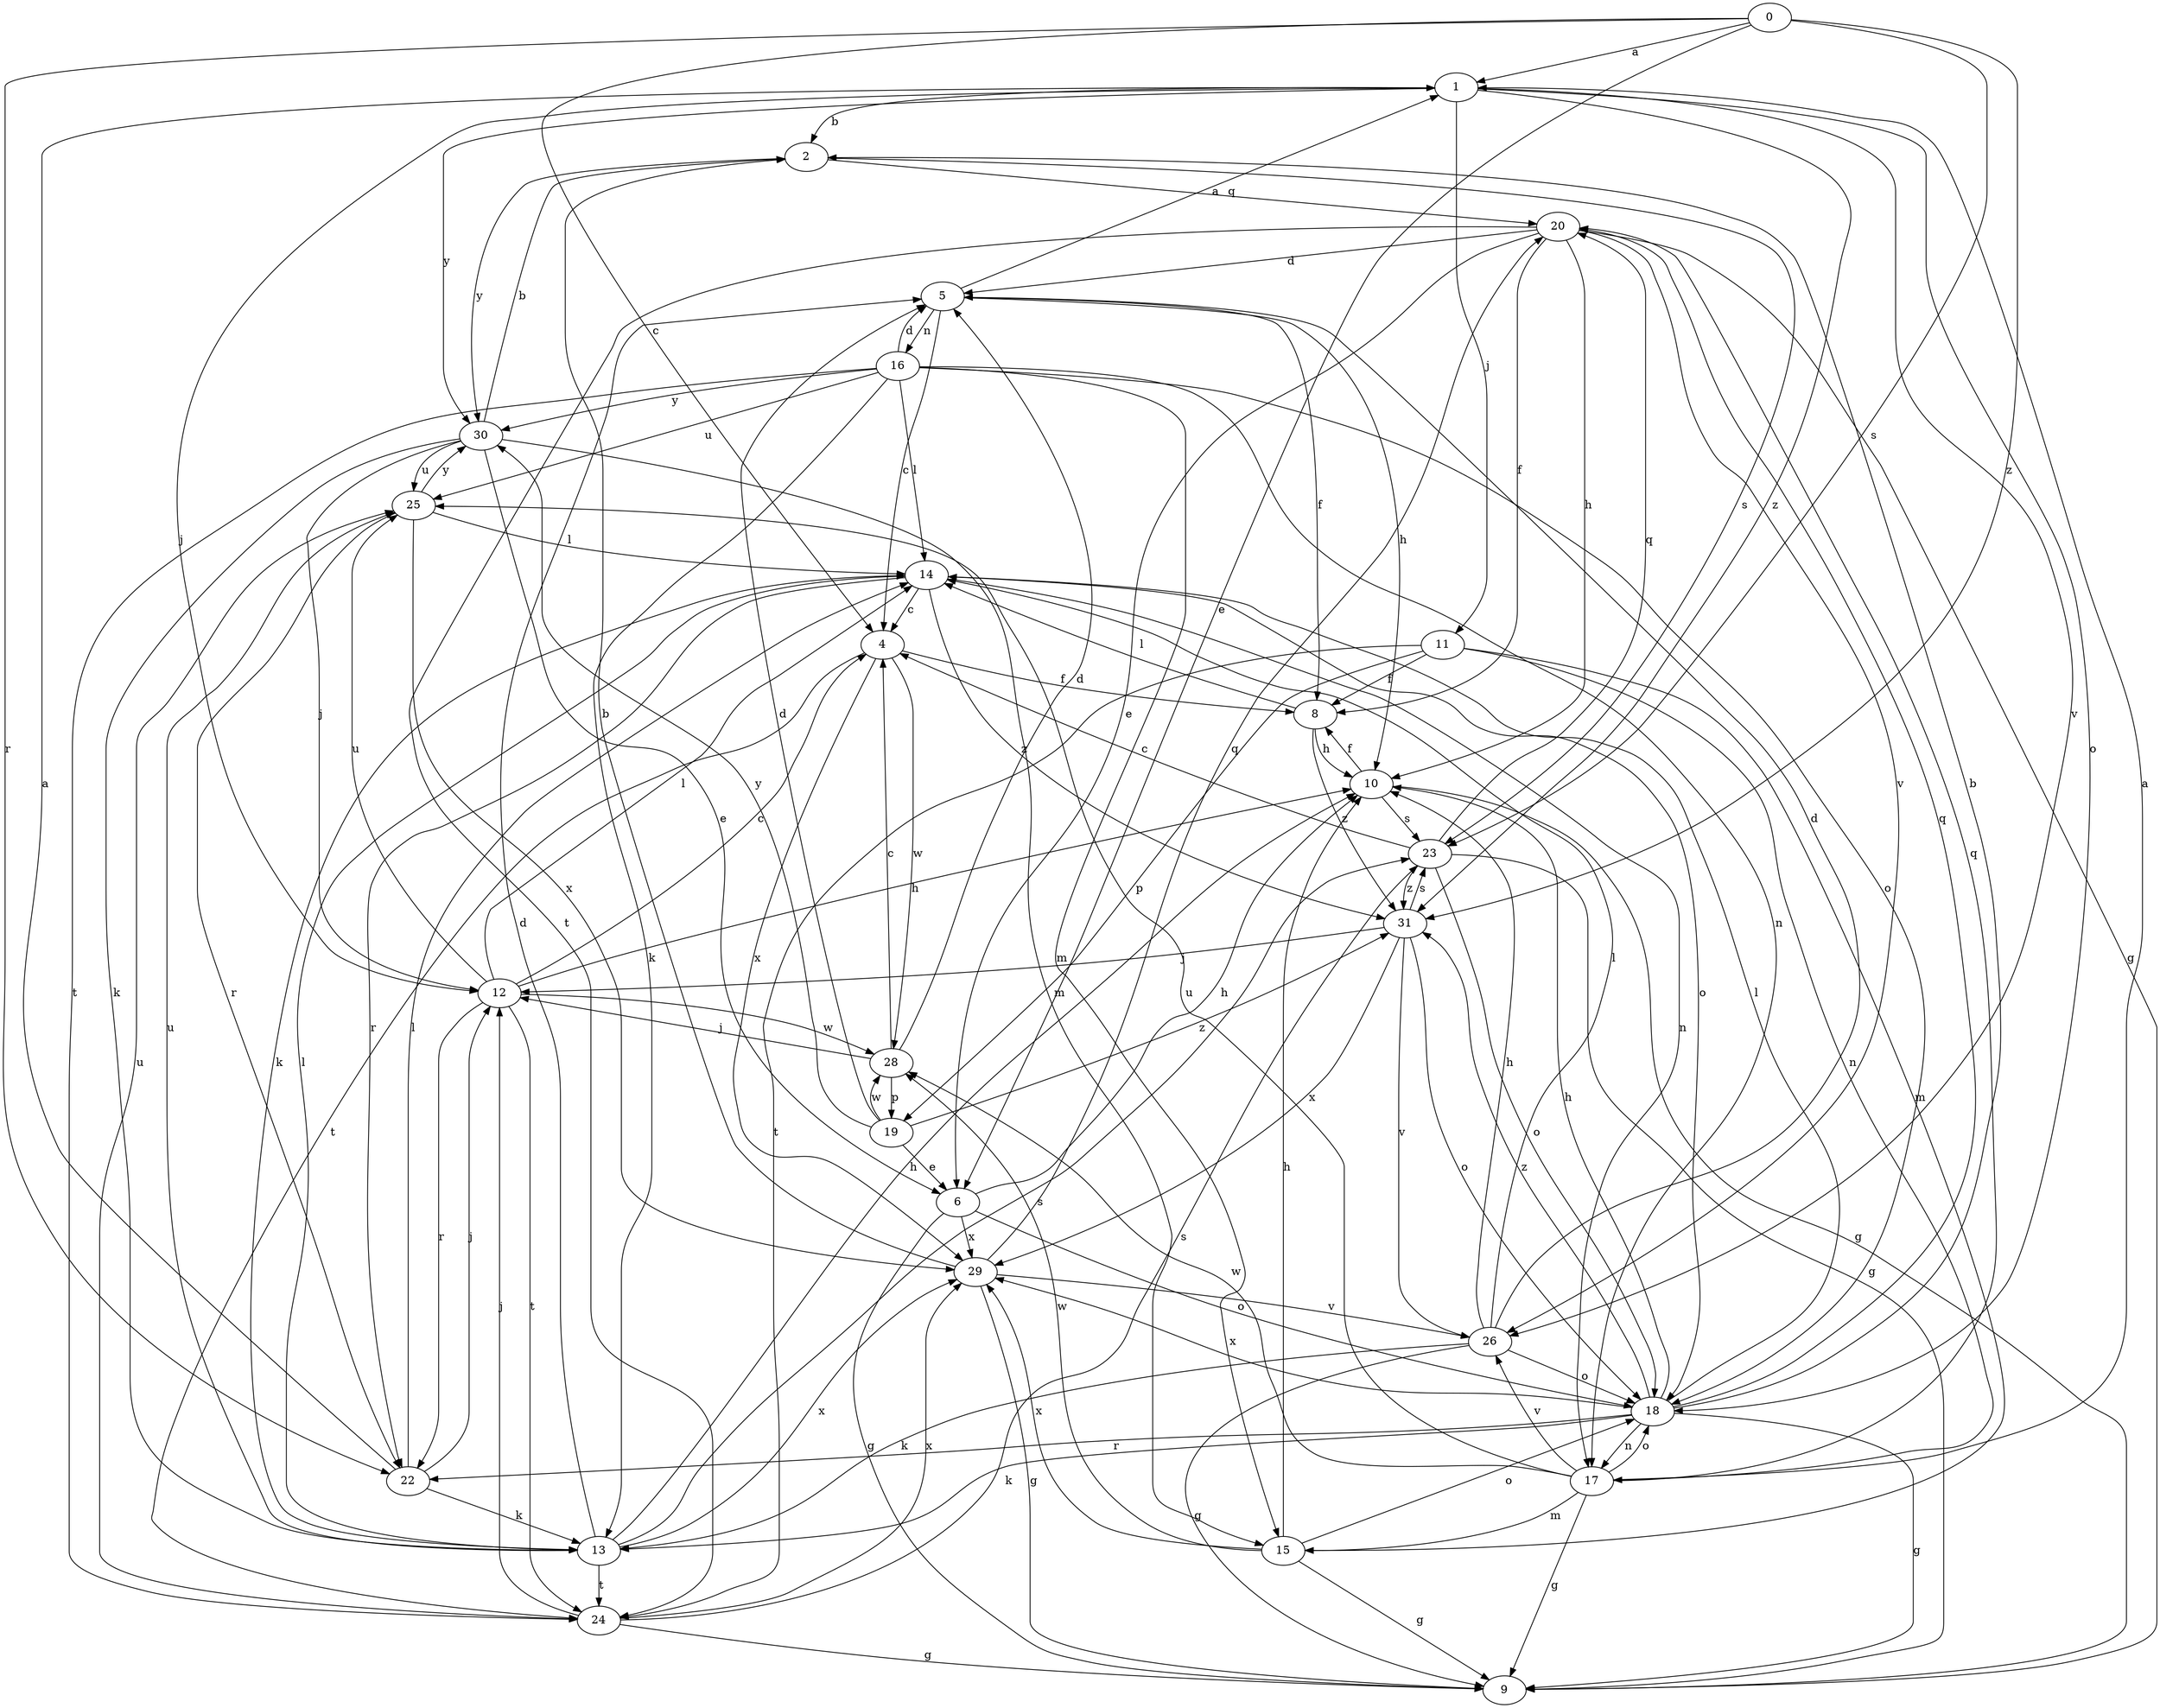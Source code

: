 strict digraph  {
0;
1;
2;
4;
5;
6;
8;
9;
10;
11;
12;
13;
14;
15;
16;
17;
18;
19;
20;
22;
23;
24;
25;
26;
28;
29;
30;
31;
0 -> 1  [label=a];
0 -> 4  [label=c];
0 -> 6  [label=e];
0 -> 22  [label=r];
0 -> 23  [label=s];
0 -> 31  [label=z];
1 -> 2  [label=b];
1 -> 11  [label=j];
1 -> 12  [label=j];
1 -> 18  [label=o];
1 -> 26  [label=v];
1 -> 30  [label=y];
1 -> 31  [label=z];
2 -> 20  [label=q];
2 -> 23  [label=s];
2 -> 30  [label=y];
4 -> 8  [label=f];
4 -> 24  [label=t];
4 -> 28  [label=w];
4 -> 29  [label=x];
5 -> 1  [label=a];
5 -> 4  [label=c];
5 -> 8  [label=f];
5 -> 10  [label=h];
5 -> 16  [label=n];
6 -> 9  [label=g];
6 -> 10  [label=h];
6 -> 18  [label=o];
6 -> 29  [label=x];
8 -> 10  [label=h];
8 -> 14  [label=l];
8 -> 31  [label=z];
10 -> 8  [label=f];
10 -> 9  [label=g];
10 -> 23  [label=s];
11 -> 8  [label=f];
11 -> 15  [label=m];
11 -> 17  [label=n];
11 -> 19  [label=p];
11 -> 24  [label=t];
12 -> 4  [label=c];
12 -> 10  [label=h];
12 -> 14  [label=l];
12 -> 22  [label=r];
12 -> 24  [label=t];
12 -> 25  [label=u];
12 -> 28  [label=w];
13 -> 5  [label=d];
13 -> 10  [label=h];
13 -> 14  [label=l];
13 -> 23  [label=s];
13 -> 24  [label=t];
13 -> 25  [label=u];
13 -> 29  [label=x];
14 -> 4  [label=c];
14 -> 13  [label=k];
14 -> 17  [label=n];
14 -> 18  [label=o];
14 -> 22  [label=r];
14 -> 31  [label=z];
15 -> 9  [label=g];
15 -> 10  [label=h];
15 -> 18  [label=o];
15 -> 28  [label=w];
15 -> 29  [label=x];
16 -> 5  [label=d];
16 -> 13  [label=k];
16 -> 14  [label=l];
16 -> 15  [label=m];
16 -> 17  [label=n];
16 -> 18  [label=o];
16 -> 24  [label=t];
16 -> 25  [label=u];
16 -> 30  [label=y];
17 -> 1  [label=a];
17 -> 9  [label=g];
17 -> 15  [label=m];
17 -> 18  [label=o];
17 -> 20  [label=q];
17 -> 25  [label=u];
17 -> 26  [label=v];
17 -> 28  [label=w];
18 -> 2  [label=b];
18 -> 9  [label=g];
18 -> 10  [label=h];
18 -> 13  [label=k];
18 -> 14  [label=l];
18 -> 17  [label=n];
18 -> 20  [label=q];
18 -> 22  [label=r];
18 -> 29  [label=x];
18 -> 31  [label=z];
19 -> 5  [label=d];
19 -> 6  [label=e];
19 -> 28  [label=w];
19 -> 30  [label=y];
19 -> 31  [label=z];
20 -> 5  [label=d];
20 -> 6  [label=e];
20 -> 8  [label=f];
20 -> 9  [label=g];
20 -> 10  [label=h];
20 -> 24  [label=t];
20 -> 26  [label=v];
22 -> 1  [label=a];
22 -> 12  [label=j];
22 -> 13  [label=k];
22 -> 14  [label=l];
23 -> 4  [label=c];
23 -> 9  [label=g];
23 -> 18  [label=o];
23 -> 20  [label=q];
23 -> 31  [label=z];
24 -> 9  [label=g];
24 -> 12  [label=j];
24 -> 23  [label=s];
24 -> 25  [label=u];
24 -> 29  [label=x];
25 -> 14  [label=l];
25 -> 22  [label=r];
25 -> 29  [label=x];
25 -> 30  [label=y];
26 -> 5  [label=d];
26 -> 9  [label=g];
26 -> 10  [label=h];
26 -> 13  [label=k];
26 -> 14  [label=l];
26 -> 18  [label=o];
28 -> 4  [label=c];
28 -> 5  [label=d];
28 -> 12  [label=j];
28 -> 19  [label=p];
29 -> 2  [label=b];
29 -> 9  [label=g];
29 -> 20  [label=q];
29 -> 26  [label=v];
30 -> 2  [label=b];
30 -> 6  [label=e];
30 -> 12  [label=j];
30 -> 13  [label=k];
30 -> 15  [label=m];
30 -> 25  [label=u];
31 -> 12  [label=j];
31 -> 18  [label=o];
31 -> 23  [label=s];
31 -> 26  [label=v];
31 -> 29  [label=x];
}
